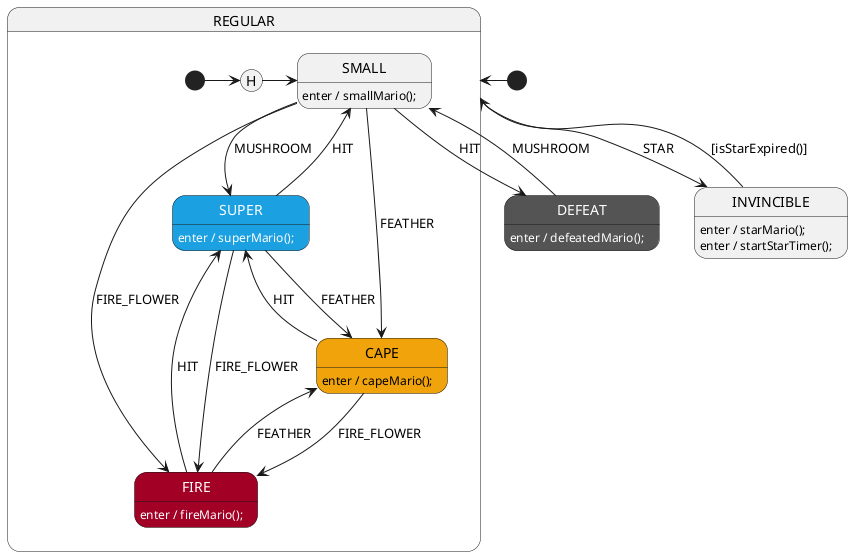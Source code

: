 @startuml MarioSm

'############################ styles ############################
' Define some colors for the states. Totally optional.
skinparam state {
    ' red style:
    BackgroundColor<<red>> a20025
    FontColor<<red>> white
    ' blue style:
    BackgroundColor<<blue>> 1ba1e2
    FontColor<<blue>> white
    ' gold style:
    BackgroundColor<<gold>> f0a30a
    ' dark style:
    BackgroundColor<<dark>> 545454
    FontColor<<dark>> white
}


'############################ state organization ############################

' Define a state with a dark style. Style is optional.
state DEFEAT <<dark>>

' Define a super state (composite state) with substates
state REGULAR {
    state SMALL
    state SUPER <<blue>>
    state FIRE  <<red>>
    state CAPE  <<gold>>
    [*] -> [H]
    [H] -> SMALL
}

state INVINCIBLE

'############################ handlers ############################

' Define the initial transition that is taken when the state machine starts.
[*] -> REGULAR

REGULAR --> INVINCIBLE: STAR

INVINCIBLE: enter / starMario();
INVINCIBLE: enter / startStarTimer();
INVINCIBLE --> REGULAR: [isStarExpired()]

SMALL: enter / smallMario();
SMALL --> SUPER: MUSHROOM
SMALL --> FIRE: FIRE_FLOWER
SMALL --> CAPE: FEATHER
SMALL --> DEFEAT: HIT

DEFEAT: enter / defeatedMario();
DEFEAT --> SMALL: MUSHROOM

SUPER: enter / superMario();
SUPER --> FIRE: FIRE_FLOWER
SUPER --> CAPE: FEATHER
SUPER --> SMALL: HIT

FIRE: enter / fireMario();
FIRE --> CAPE: FEATHER
FIRE --> SUPER: HIT

CAPE: enter / capeMario();
CAPE --> FIRE: FIRE_FLOWER
CAPE --> SUPER: HIT

'######################## StateSmith config ########################
' The below special comment block sets the StateSmith configuration.
' More info: https://github.com/StateSmith/StateSmith/issues/335
' Feel free to remove or modify it as needed.

/'! $CONFIG : toml
[SmRunnerSettings]
transpilerId = "JavaScript"
'/

@enduml
